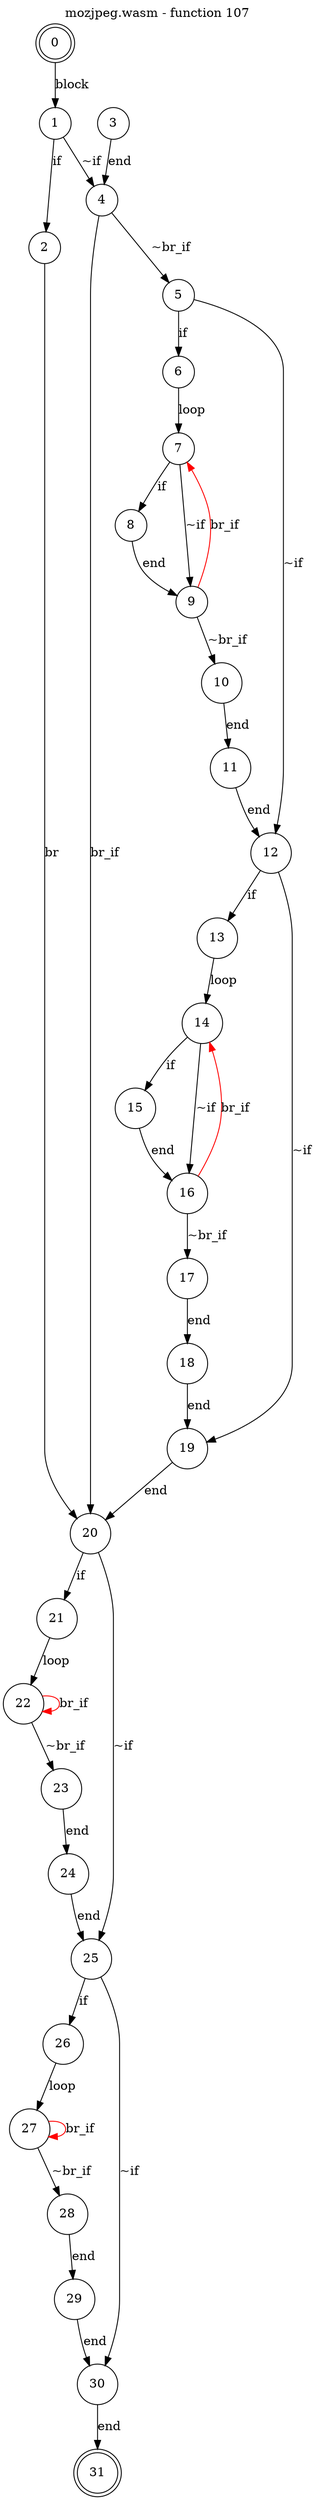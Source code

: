 digraph finite_state_machine {
    label = "mozjpeg.wasm - function 107"
    labelloc =  t
    labelfontsize = 16
    labelfontcolor = black
    labelfontname = "Helvetica"
    node [shape = doublecircle]; 0 31;
    node [shape = circle];
    0 -> 1[label = "block"];
    1 -> 2[label = "if"];
    1 -> 4[label = "~if"];
    2 -> 20[label = "br"];
    3 -> 4[label = "end"];
    4 -> 5[label = "~br_if"];
    4 -> 20[label = "br_if"];
    5 -> 6[label = "if"];
    5 -> 12[label = "~if"];
    6 -> 7[label = "loop"];
    7 -> 8[label = "if"];
    7 -> 9[label = "~if"];
    8 -> 9[label = "end"];
    9 -> 10[label = "~br_if"];
    9 -> 7[color="red" label = "br_if"];
    10 -> 11[label = "end"];
    11 -> 12[label = "end"];
    12 -> 13[label = "if"];
    12 -> 19[label = "~if"];
    13 -> 14[label = "loop"];
    14 -> 15[label = "if"];
    14 -> 16[label = "~if"];
    15 -> 16[label = "end"];
    16 -> 17[label = "~br_if"];
    16 -> 14[color="red" label = "br_if"];
    17 -> 18[label = "end"];
    18 -> 19[label = "end"];
    19 -> 20[label = "end"];
    20 -> 21[label = "if"];
    20 -> 25[label = "~if"];
    21 -> 22[label = "loop"];
    22 -> 23[label = "~br_if"];
    22 -> 22[color="red" label = "br_if"];
    23 -> 24[label = "end"];
    24 -> 25[label = "end"];
    25 -> 26[label = "if"];
    25 -> 30[label = "~if"];
    26 -> 27[label = "loop"];
    27 -> 28[label = "~br_if"];
    27 -> 27[color="red" label = "br_if"];
    28 -> 29[label = "end"];
    29 -> 30[label = "end"];
    30 -> 31[label = "end"];
}
